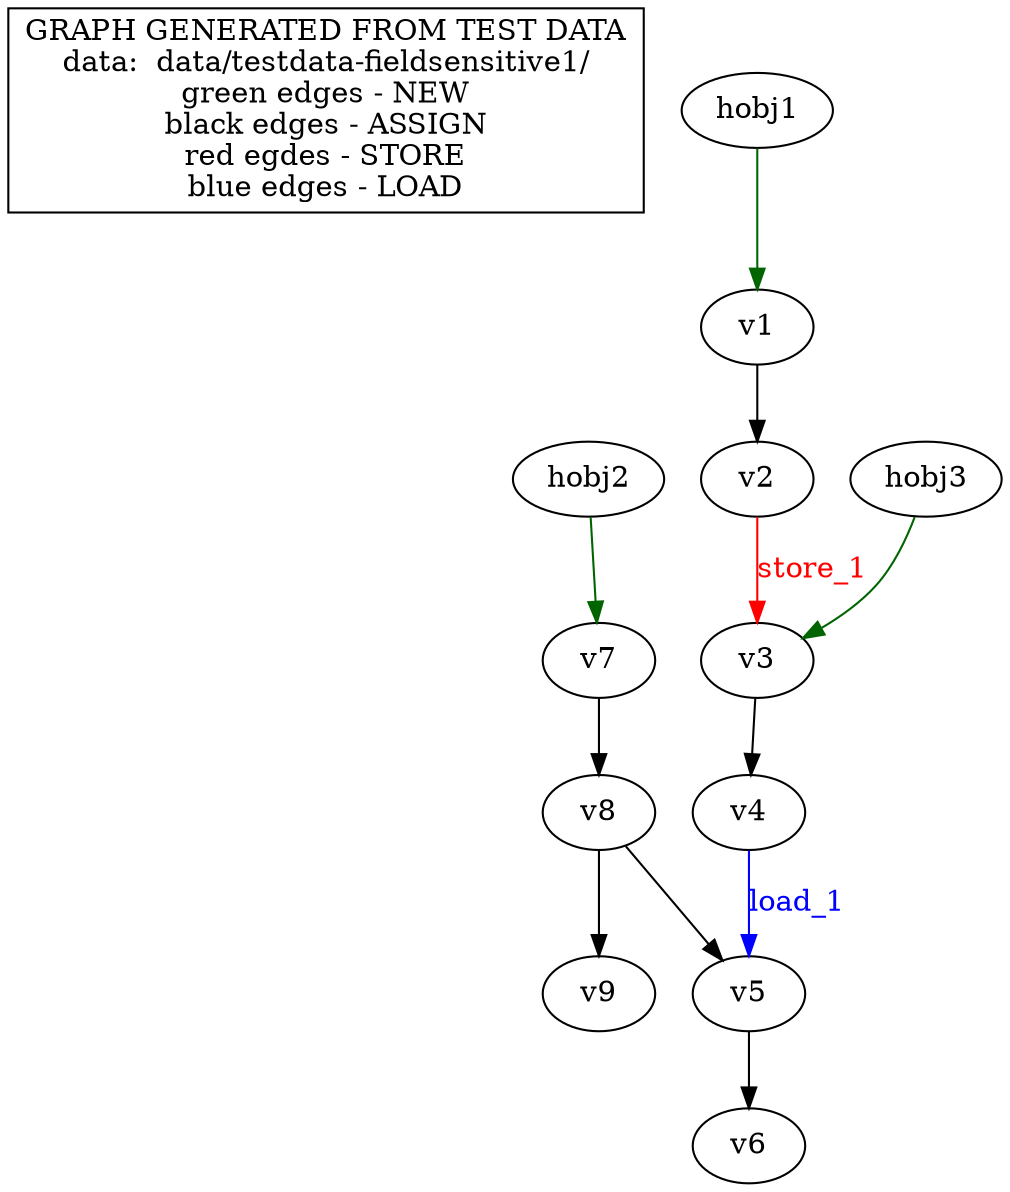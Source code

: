digraph graphname {
   commentnode [fillcolor=lightyellow shape=box label="GRAPH GENERATED FROM TEST DATA\ndata:  data/testdata-fieldsensitive1/\ngreen edges - NEW\nblack edges - ASSIGN\nred egdes - STORE\nblue edges - LOAD"]
  v5 -> v6 [color=black fontcolor=black];
  v1 -> v2 [color=black fontcolor=black];
  v7 -> v8 [color=black fontcolor=black];
  v2 -> v3 [label=store_1 color=red fontcolor=red];
  hobj2 [fillcolor=green]
  hobj2 -> v7 [color=darkgreen fontcolor=darkgreen];
  v8 -> v9 [color=black fontcolor=black];
  hobj3 [fillcolor=green]
  hobj3 -> v3 [color=darkgreen fontcolor=darkgreen];
  v3 -> v4 [color=black fontcolor=black];
  v4 -> v5 [label=load_1 color=blue fontcolor=blue];
  hobj1 [fillcolor=green]
  hobj1 -> v1 [color=darkgreen fontcolor=darkgreen];
  v8 -> v5 [color=black fontcolor=black];
}
